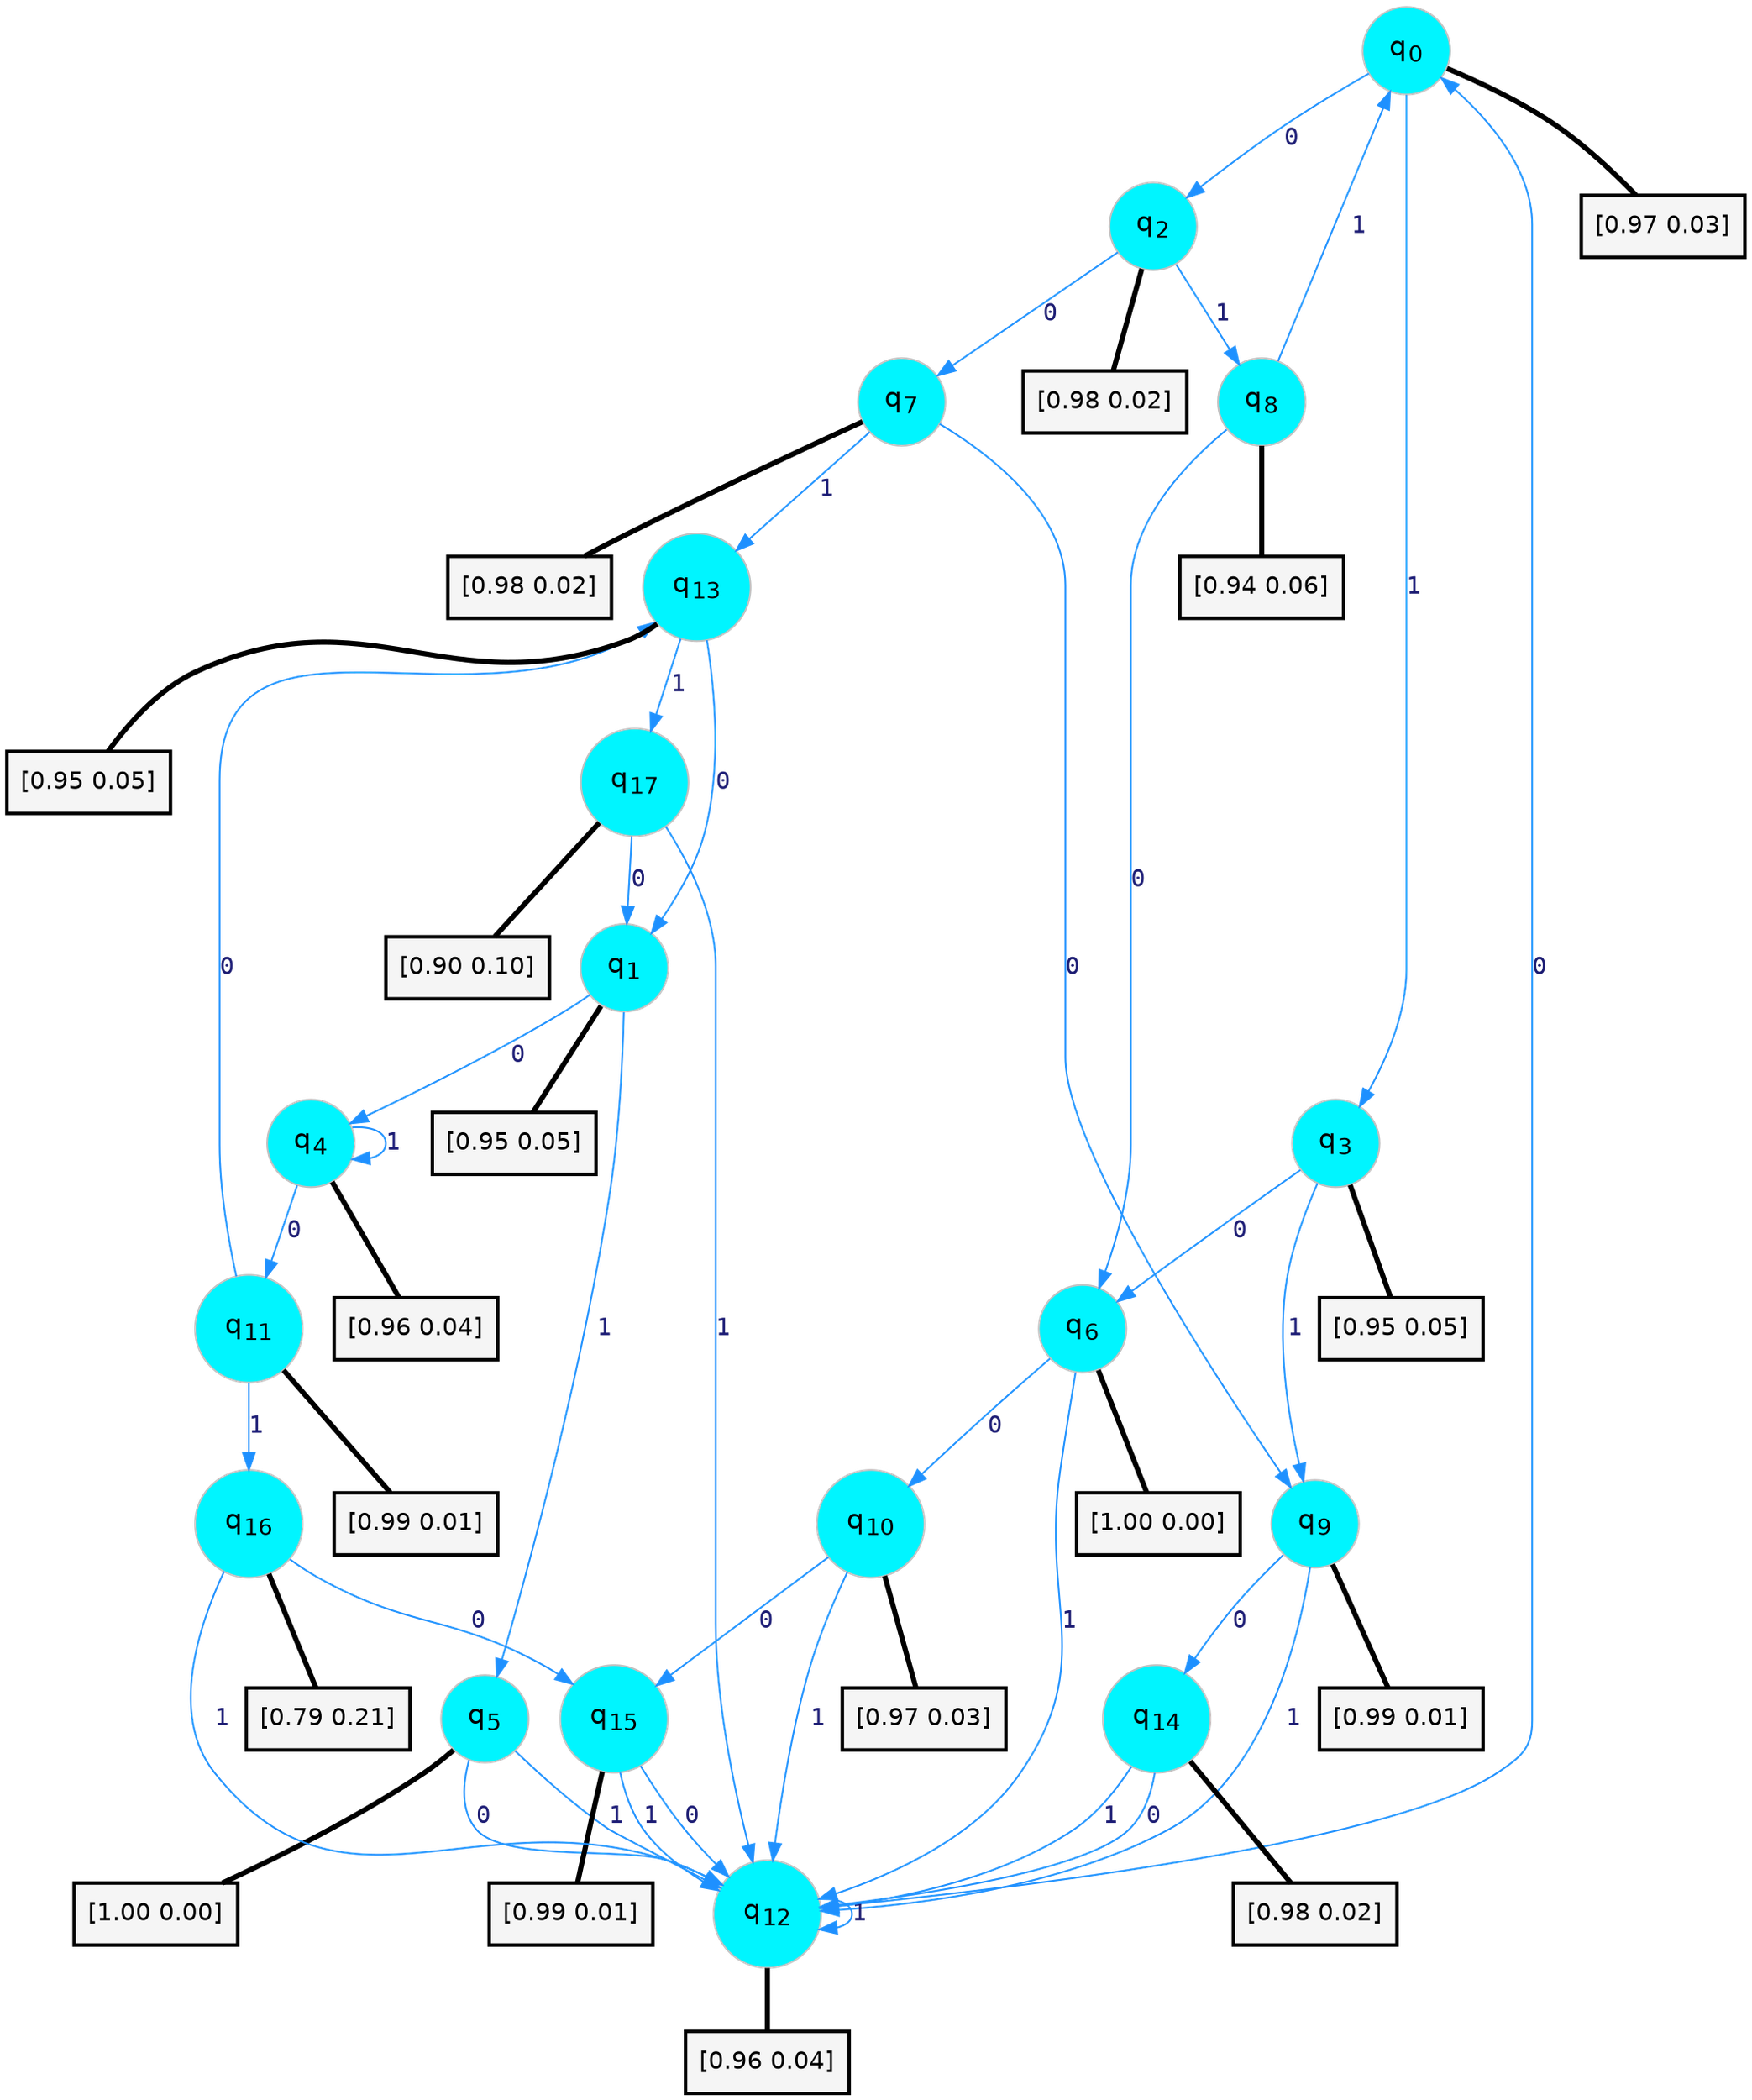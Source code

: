 digraph G {
graph [
bgcolor=transparent, dpi=300, rankdir=TD, size="40,25"];
node [
color=gray, fillcolor=turquoise1, fontcolor=black, fontname=Helvetica, fontsize=16, fontweight=bold, shape=circle, style=filled];
edge [
arrowsize=1, color=dodgerblue1, fontcolor=midnightblue, fontname=courier, fontweight=bold, penwidth=1, style=solid, weight=20];
0[label=<q<SUB>0</SUB>>];
1[label=<q<SUB>1</SUB>>];
2[label=<q<SUB>2</SUB>>];
3[label=<q<SUB>3</SUB>>];
4[label=<q<SUB>4</SUB>>];
5[label=<q<SUB>5</SUB>>];
6[label=<q<SUB>6</SUB>>];
7[label=<q<SUB>7</SUB>>];
8[label=<q<SUB>8</SUB>>];
9[label=<q<SUB>9</SUB>>];
10[label=<q<SUB>10</SUB>>];
11[label=<q<SUB>11</SUB>>];
12[label=<q<SUB>12</SUB>>];
13[label=<q<SUB>13</SUB>>];
14[label=<q<SUB>14</SUB>>];
15[label=<q<SUB>15</SUB>>];
16[label=<q<SUB>16</SUB>>];
17[label=<q<SUB>17</SUB>>];
18[label="[0.97 0.03]", shape=box,fontcolor=black, fontname=Helvetica, fontsize=14, penwidth=2, fillcolor=whitesmoke,color=black];
19[label="[0.95 0.05]", shape=box,fontcolor=black, fontname=Helvetica, fontsize=14, penwidth=2, fillcolor=whitesmoke,color=black];
20[label="[0.98 0.02]", shape=box,fontcolor=black, fontname=Helvetica, fontsize=14, penwidth=2, fillcolor=whitesmoke,color=black];
21[label="[0.95 0.05]", shape=box,fontcolor=black, fontname=Helvetica, fontsize=14, penwidth=2, fillcolor=whitesmoke,color=black];
22[label="[0.96 0.04]", shape=box,fontcolor=black, fontname=Helvetica, fontsize=14, penwidth=2, fillcolor=whitesmoke,color=black];
23[label="[1.00 0.00]", shape=box,fontcolor=black, fontname=Helvetica, fontsize=14, penwidth=2, fillcolor=whitesmoke,color=black];
24[label="[1.00 0.00]", shape=box,fontcolor=black, fontname=Helvetica, fontsize=14, penwidth=2, fillcolor=whitesmoke,color=black];
25[label="[0.98 0.02]", shape=box,fontcolor=black, fontname=Helvetica, fontsize=14, penwidth=2, fillcolor=whitesmoke,color=black];
26[label="[0.94 0.06]", shape=box,fontcolor=black, fontname=Helvetica, fontsize=14, penwidth=2, fillcolor=whitesmoke,color=black];
27[label="[0.99 0.01]", shape=box,fontcolor=black, fontname=Helvetica, fontsize=14, penwidth=2, fillcolor=whitesmoke,color=black];
28[label="[0.97 0.03]", shape=box,fontcolor=black, fontname=Helvetica, fontsize=14, penwidth=2, fillcolor=whitesmoke,color=black];
29[label="[0.99 0.01]", shape=box,fontcolor=black, fontname=Helvetica, fontsize=14, penwidth=2, fillcolor=whitesmoke,color=black];
30[label="[0.96 0.04]", shape=box,fontcolor=black, fontname=Helvetica, fontsize=14, penwidth=2, fillcolor=whitesmoke,color=black];
31[label="[0.95 0.05]", shape=box,fontcolor=black, fontname=Helvetica, fontsize=14, penwidth=2, fillcolor=whitesmoke,color=black];
32[label="[0.98 0.02]", shape=box,fontcolor=black, fontname=Helvetica, fontsize=14, penwidth=2, fillcolor=whitesmoke,color=black];
33[label="[0.99 0.01]", shape=box,fontcolor=black, fontname=Helvetica, fontsize=14, penwidth=2, fillcolor=whitesmoke,color=black];
34[label="[0.79 0.21]", shape=box,fontcolor=black, fontname=Helvetica, fontsize=14, penwidth=2, fillcolor=whitesmoke,color=black];
35[label="[0.90 0.10]", shape=box,fontcolor=black, fontname=Helvetica, fontsize=14, penwidth=2, fillcolor=whitesmoke,color=black];
0->2 [label=0];
0->3 [label=1];
0->18 [arrowhead=none, penwidth=3,color=black];
1->4 [label=0];
1->5 [label=1];
1->19 [arrowhead=none, penwidth=3,color=black];
2->7 [label=0];
2->8 [label=1];
2->20 [arrowhead=none, penwidth=3,color=black];
3->6 [label=0];
3->9 [label=1];
3->21 [arrowhead=none, penwidth=3,color=black];
4->11 [label=0];
4->4 [label=1];
4->22 [arrowhead=none, penwidth=3,color=black];
5->12 [label=0];
5->12 [label=1];
5->23 [arrowhead=none, penwidth=3,color=black];
6->10 [label=0];
6->12 [label=1];
6->24 [arrowhead=none, penwidth=3,color=black];
7->9 [label=0];
7->13 [label=1];
7->25 [arrowhead=none, penwidth=3,color=black];
8->6 [label=0];
8->0 [label=1];
8->26 [arrowhead=none, penwidth=3,color=black];
9->14 [label=0];
9->12 [label=1];
9->27 [arrowhead=none, penwidth=3,color=black];
10->15 [label=0];
10->12 [label=1];
10->28 [arrowhead=none, penwidth=3,color=black];
11->13 [label=0];
11->16 [label=1];
11->29 [arrowhead=none, penwidth=3,color=black];
12->0 [label=0];
12->12 [label=1];
12->30 [arrowhead=none, penwidth=3,color=black];
13->1 [label=0];
13->17 [label=1];
13->31 [arrowhead=none, penwidth=3,color=black];
14->12 [label=0];
14->12 [label=1];
14->32 [arrowhead=none, penwidth=3,color=black];
15->12 [label=0];
15->12 [label=1];
15->33 [arrowhead=none, penwidth=3,color=black];
16->15 [label=0];
16->12 [label=1];
16->34 [arrowhead=none, penwidth=3,color=black];
17->1 [label=0];
17->12 [label=1];
17->35 [arrowhead=none, penwidth=3,color=black];
}
